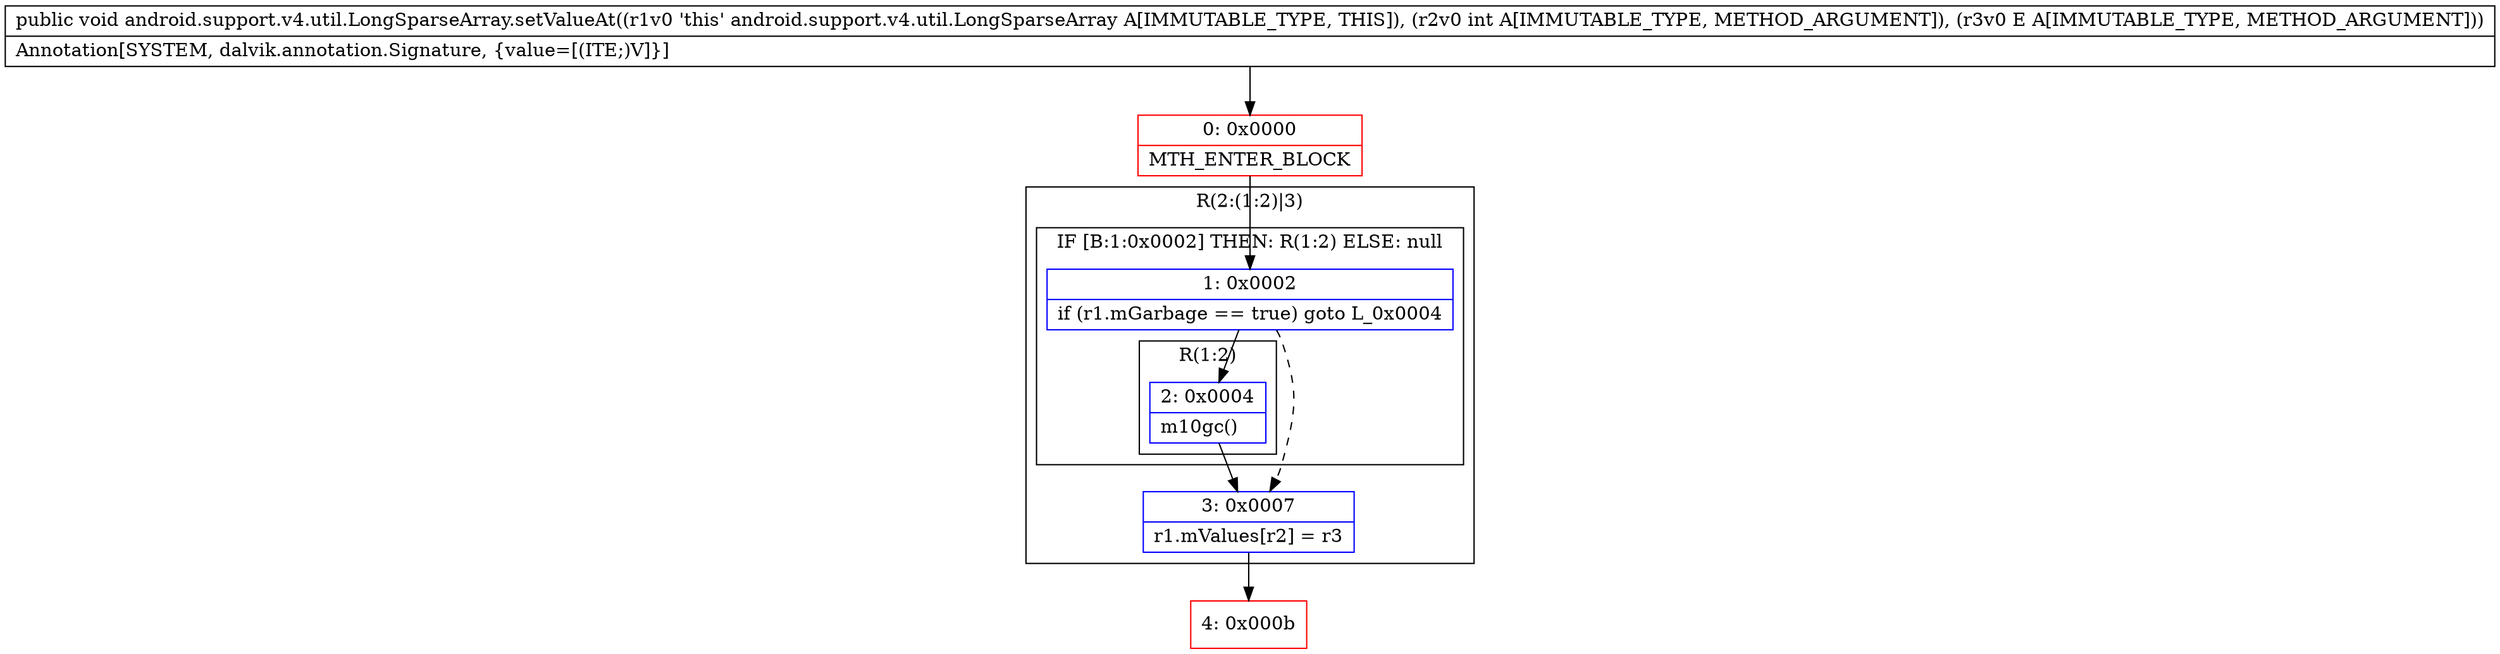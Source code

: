 digraph "CFG forandroid.support.v4.util.LongSparseArray.setValueAt(ILjava\/lang\/Object;)V" {
subgraph cluster_Region_164601358 {
label = "R(2:(1:2)|3)";
node [shape=record,color=blue];
subgraph cluster_IfRegion_1922155570 {
label = "IF [B:1:0x0002] THEN: R(1:2) ELSE: null";
node [shape=record,color=blue];
Node_1 [shape=record,label="{1\:\ 0x0002|if (r1.mGarbage == true) goto L_0x0004\l}"];
subgraph cluster_Region_781187996 {
label = "R(1:2)";
node [shape=record,color=blue];
Node_2 [shape=record,label="{2\:\ 0x0004|m10gc()\l}"];
}
}
Node_3 [shape=record,label="{3\:\ 0x0007|r1.mValues[r2] = r3\l}"];
}
Node_0 [shape=record,color=red,label="{0\:\ 0x0000|MTH_ENTER_BLOCK\l}"];
Node_4 [shape=record,color=red,label="{4\:\ 0x000b}"];
MethodNode[shape=record,label="{public void android.support.v4.util.LongSparseArray.setValueAt((r1v0 'this' android.support.v4.util.LongSparseArray A[IMMUTABLE_TYPE, THIS]), (r2v0 int A[IMMUTABLE_TYPE, METHOD_ARGUMENT]), (r3v0 E A[IMMUTABLE_TYPE, METHOD_ARGUMENT]))  | Annotation[SYSTEM, dalvik.annotation.Signature, \{value=[(ITE;)V]\}]\l}"];
MethodNode -> Node_0;
Node_1 -> Node_2;
Node_1 -> Node_3[style=dashed];
Node_2 -> Node_3;
Node_3 -> Node_4;
Node_0 -> Node_1;
}

